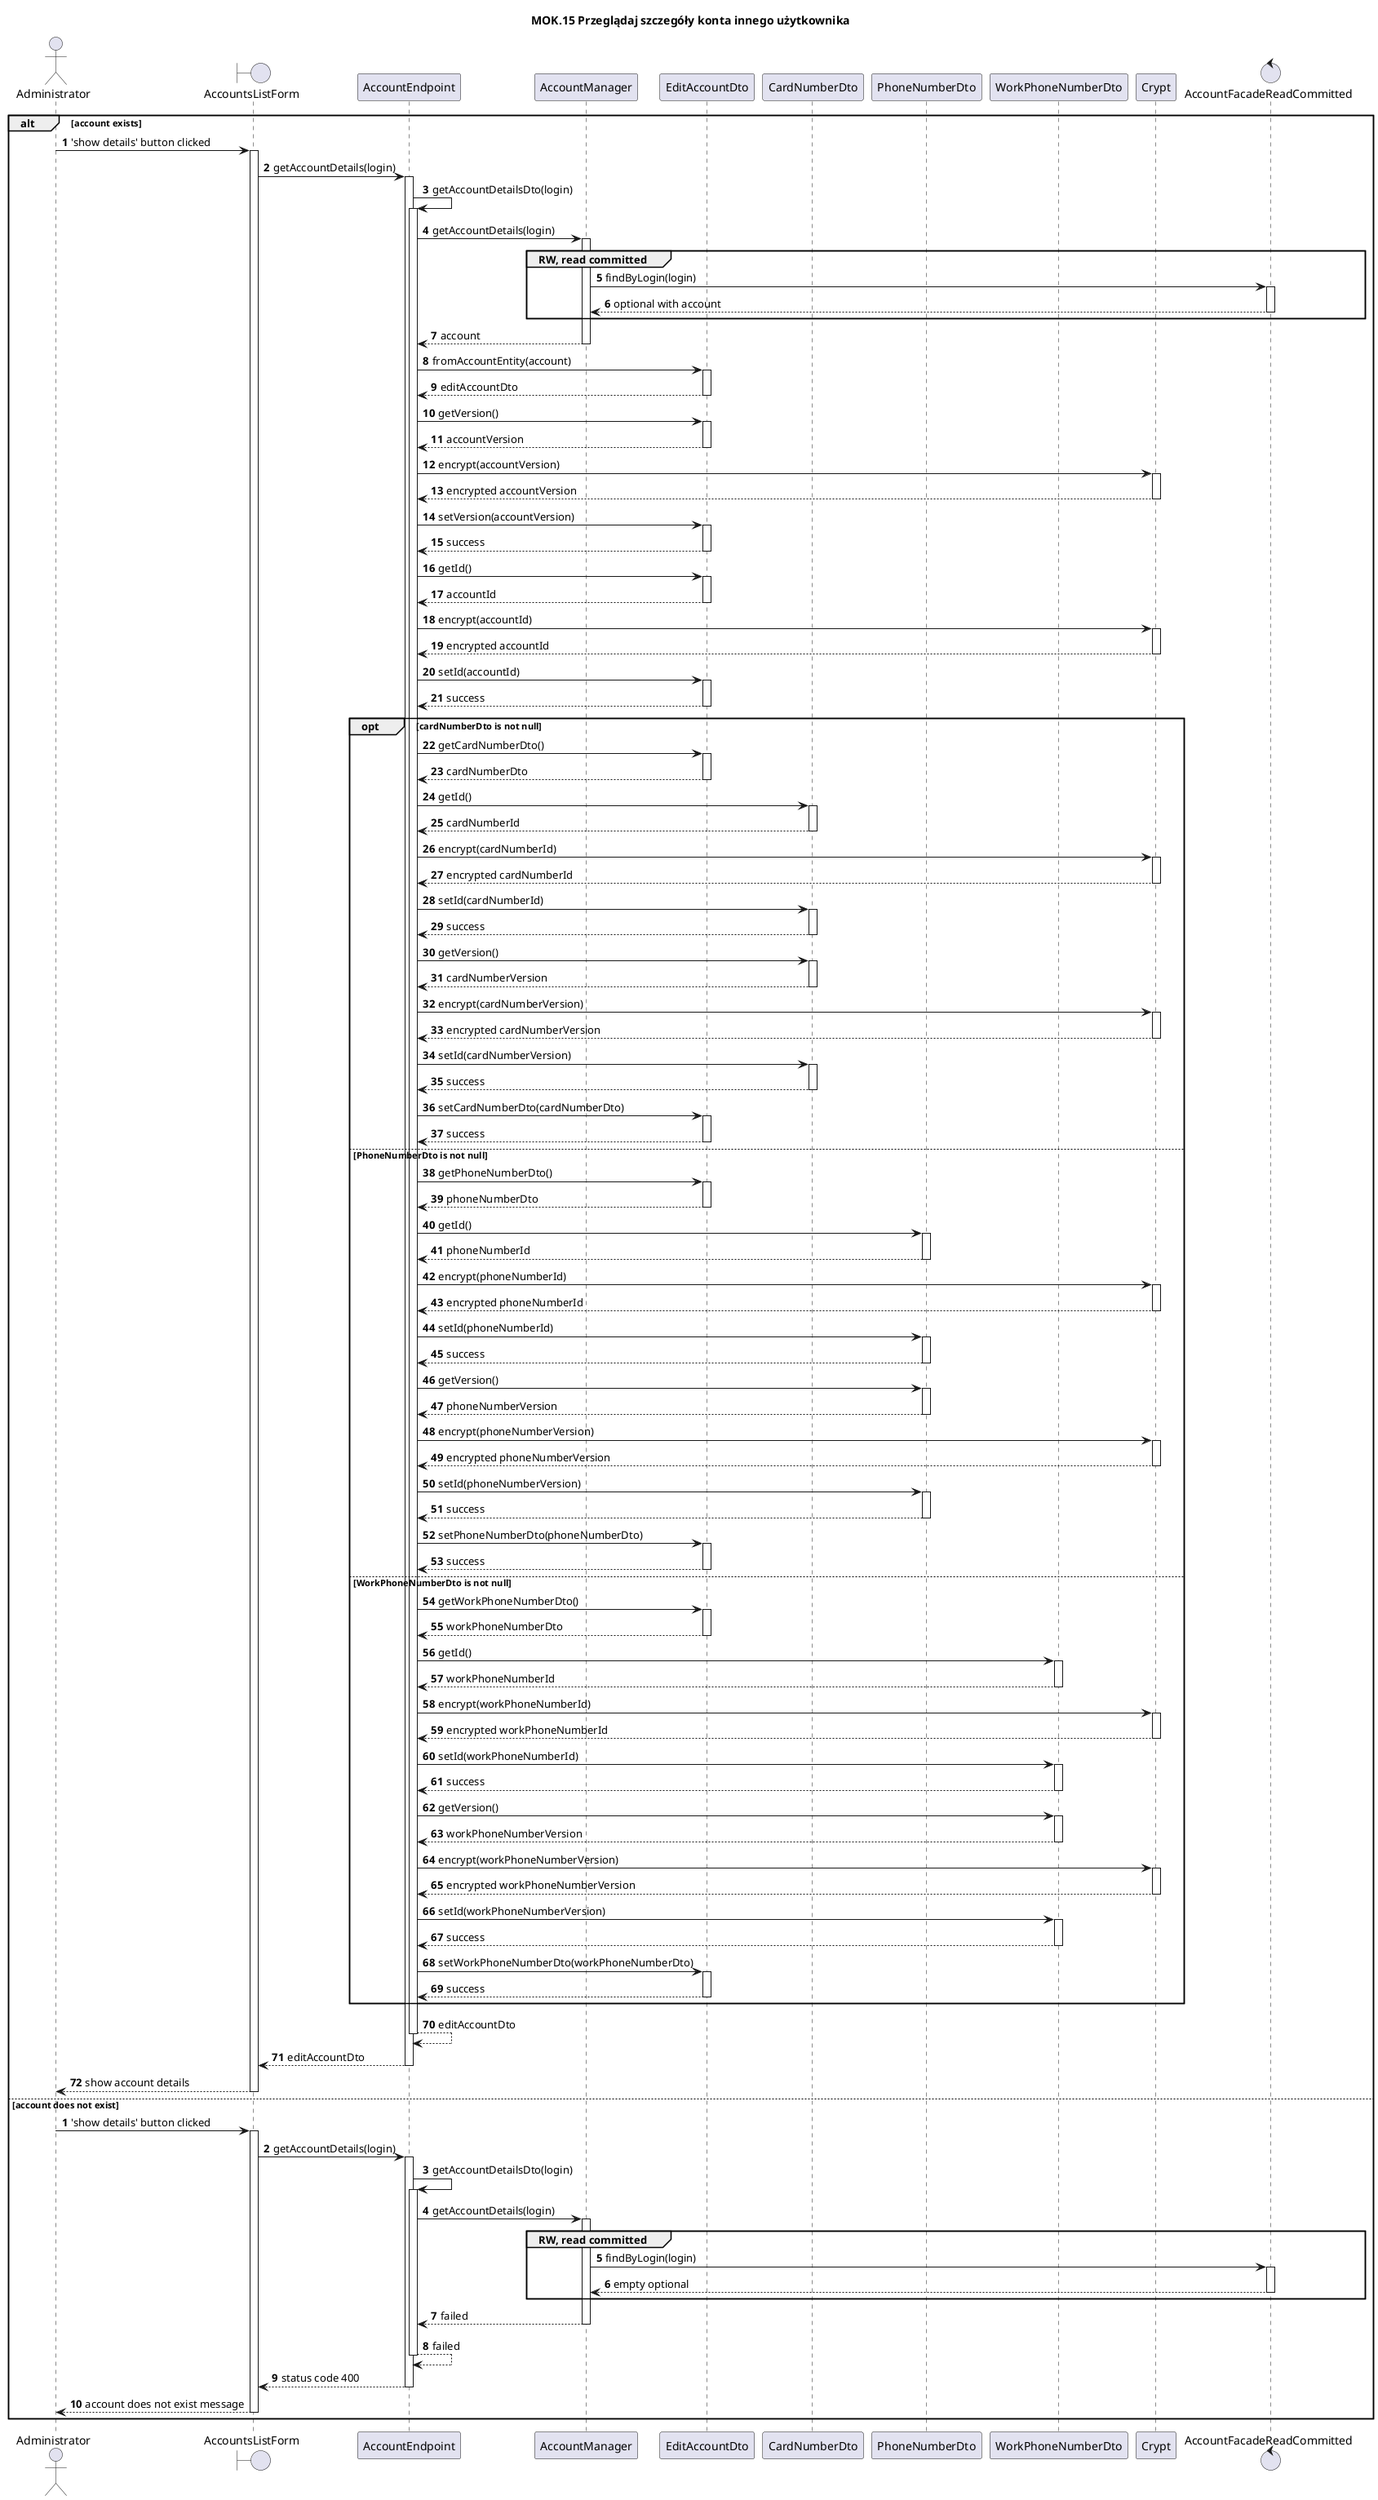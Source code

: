 @startuml

title MOK.15 Przeglądaj szczegóły konta innego użytkownika

autoactivate on
actor Administrator
boundary AccountsListForm
participant AccountEndpoint
participant AccountManager
participant EditAccountDto
participant CardNumberDto
participant PhoneNumberDto
participant WorkPhoneNumberDto
participant Crypt
control AccountFacadeReadCommitted as AccountFacade

alt account exists
autonumber
        Administrator -> AccountsListForm: 'show details' button clicked
            AccountsListForm -> AccountEndpoint: getAccountDetails(login)
                AccountEndpoint -> AccountEndpoint: getAccountDetailsDto(login)
                    AccountEndpoint -> AccountManager: getAccountDetails(login)
                        group RW, read committed
                                AccountManager -> AccountFacade: findByLogin(login)
                                return optional with account
                        end
                    return account
                    AccountEndpoint -> EditAccountDto: fromAccountEntity(account)
                    return editAccountDto
                    AccountEndpoint -> EditAccountDto: getVersion()
                    return accountVersion
                    AccountEndpoint -> Crypt: encrypt(accountVersion)
                    return encrypted accountVersion
                    AccountEndpoint -> EditAccountDto: setVersion(accountVersion)
                    return success
                    AccountEndpoint -> EditAccountDto: getId()
                    return accountId
                    AccountEndpoint -> Crypt: encrypt(accountId)
                    return encrypted accountId
                    AccountEndpoint -> EditAccountDto: setId(accountId)
                    return success
                    opt cardNumberDto is not null
                    AccountEndpoint -> EditAccountDto: getCardNumberDto()
                    return cardNumberDto
                    AccountEndpoint -> CardNumberDto: getId()
                    return cardNumberId
                    AccountEndpoint -> Crypt: encrypt(cardNumberId)
                    return encrypted cardNumberId
                    AccountEndpoint -> CardNumberDto: setId(cardNumberId)
                    return success
                    AccountEndpoint -> CardNumberDto: getVersion()
                    return cardNumberVersion
                    AccountEndpoint -> Crypt: encrypt(cardNumberVersion)
                    return encrypted cardNumberVersion
                    AccountEndpoint -> CardNumberDto: setId(cardNumberVersion)
                    return success
                    AccountEndpoint -> EditAccountDto: setCardNumberDto(cardNumberDto)
                    return success
                    else PhoneNumberDto is not null
                    AccountEndpoint -> EditAccountDto: getPhoneNumberDto()
                    return phoneNumberDto
                    AccountEndpoint -> PhoneNumberDto: getId()
                    return phoneNumberId
                    AccountEndpoint -> Crypt: encrypt(phoneNumberId)
                    return encrypted phoneNumberId
                    AccountEndpoint -> PhoneNumberDto: setId(phoneNumberId)
                    return success
                    AccountEndpoint -> PhoneNumberDto: getVersion()
                    return phoneNumberVersion
                    AccountEndpoint -> Crypt: encrypt(phoneNumberVersion)
                    return encrypted phoneNumberVersion
                    AccountEndpoint -> PhoneNumberDto: setId(phoneNumberVersion)
                    return success
                    AccountEndpoint -> EditAccountDto: setPhoneNumberDto(phoneNumberDto)
                    return success
                    else WorkPhoneNumberDto is not null
                    AccountEndpoint -> EditAccountDto: getWorkPhoneNumberDto()
                    return workPhoneNumberDto
                    AccountEndpoint -> WorkPhoneNumberDto: getId()
                    return workPhoneNumberId
                    AccountEndpoint -> Crypt: encrypt(workPhoneNumberId)
                    return encrypted workPhoneNumberId
                    AccountEndpoint -> WorkPhoneNumberDto: setId(workPhoneNumberId)
                    return success
                    AccountEndpoint -> WorkPhoneNumberDto: getVersion()
                    return workPhoneNumberVersion
                    AccountEndpoint -> Crypt: encrypt(workPhoneNumberVersion)
                    return encrypted workPhoneNumberVersion
                    AccountEndpoint -> WorkPhoneNumberDto: setId(workPhoneNumberVersion)
                    return success
                    AccountEndpoint -> EditAccountDto: setWorkPhoneNumberDto(workPhoneNumberDto)
                    return success
                    end
                return editAccountDto
            return editAccountDto
        return show account details
else account does not exist
autonumber
    Administrator -> AccountsListForm: 'show details' button clicked
        AccountsListForm -> AccountEndpoint: getAccountDetails(login)
             AccountEndpoint -> AccountEndpoint: getAccountDetailsDto(login)
                 AccountEndpoint -> AccountManager: getAccountDetails(login)
                     group RW, read committed
                         AccountManager -> AccountFacade: findByLogin(login)
                         return empty optional
                     end
                 return failed
             return failed
        return status code 400
    return account does not exist message
end
@enduml